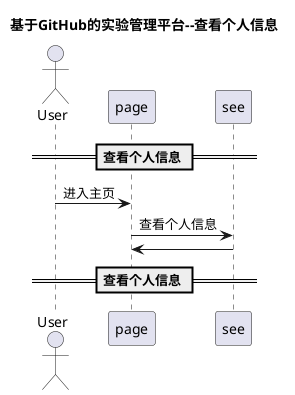 @startuml
title 基于GitHub的实验管理平台--查看个人信息
actor User
== 查看个人信息 ==
User-> page : 进入主页
page-> see: 查看个人信息
see -> page
== 查看个人信息 ==

@enduml